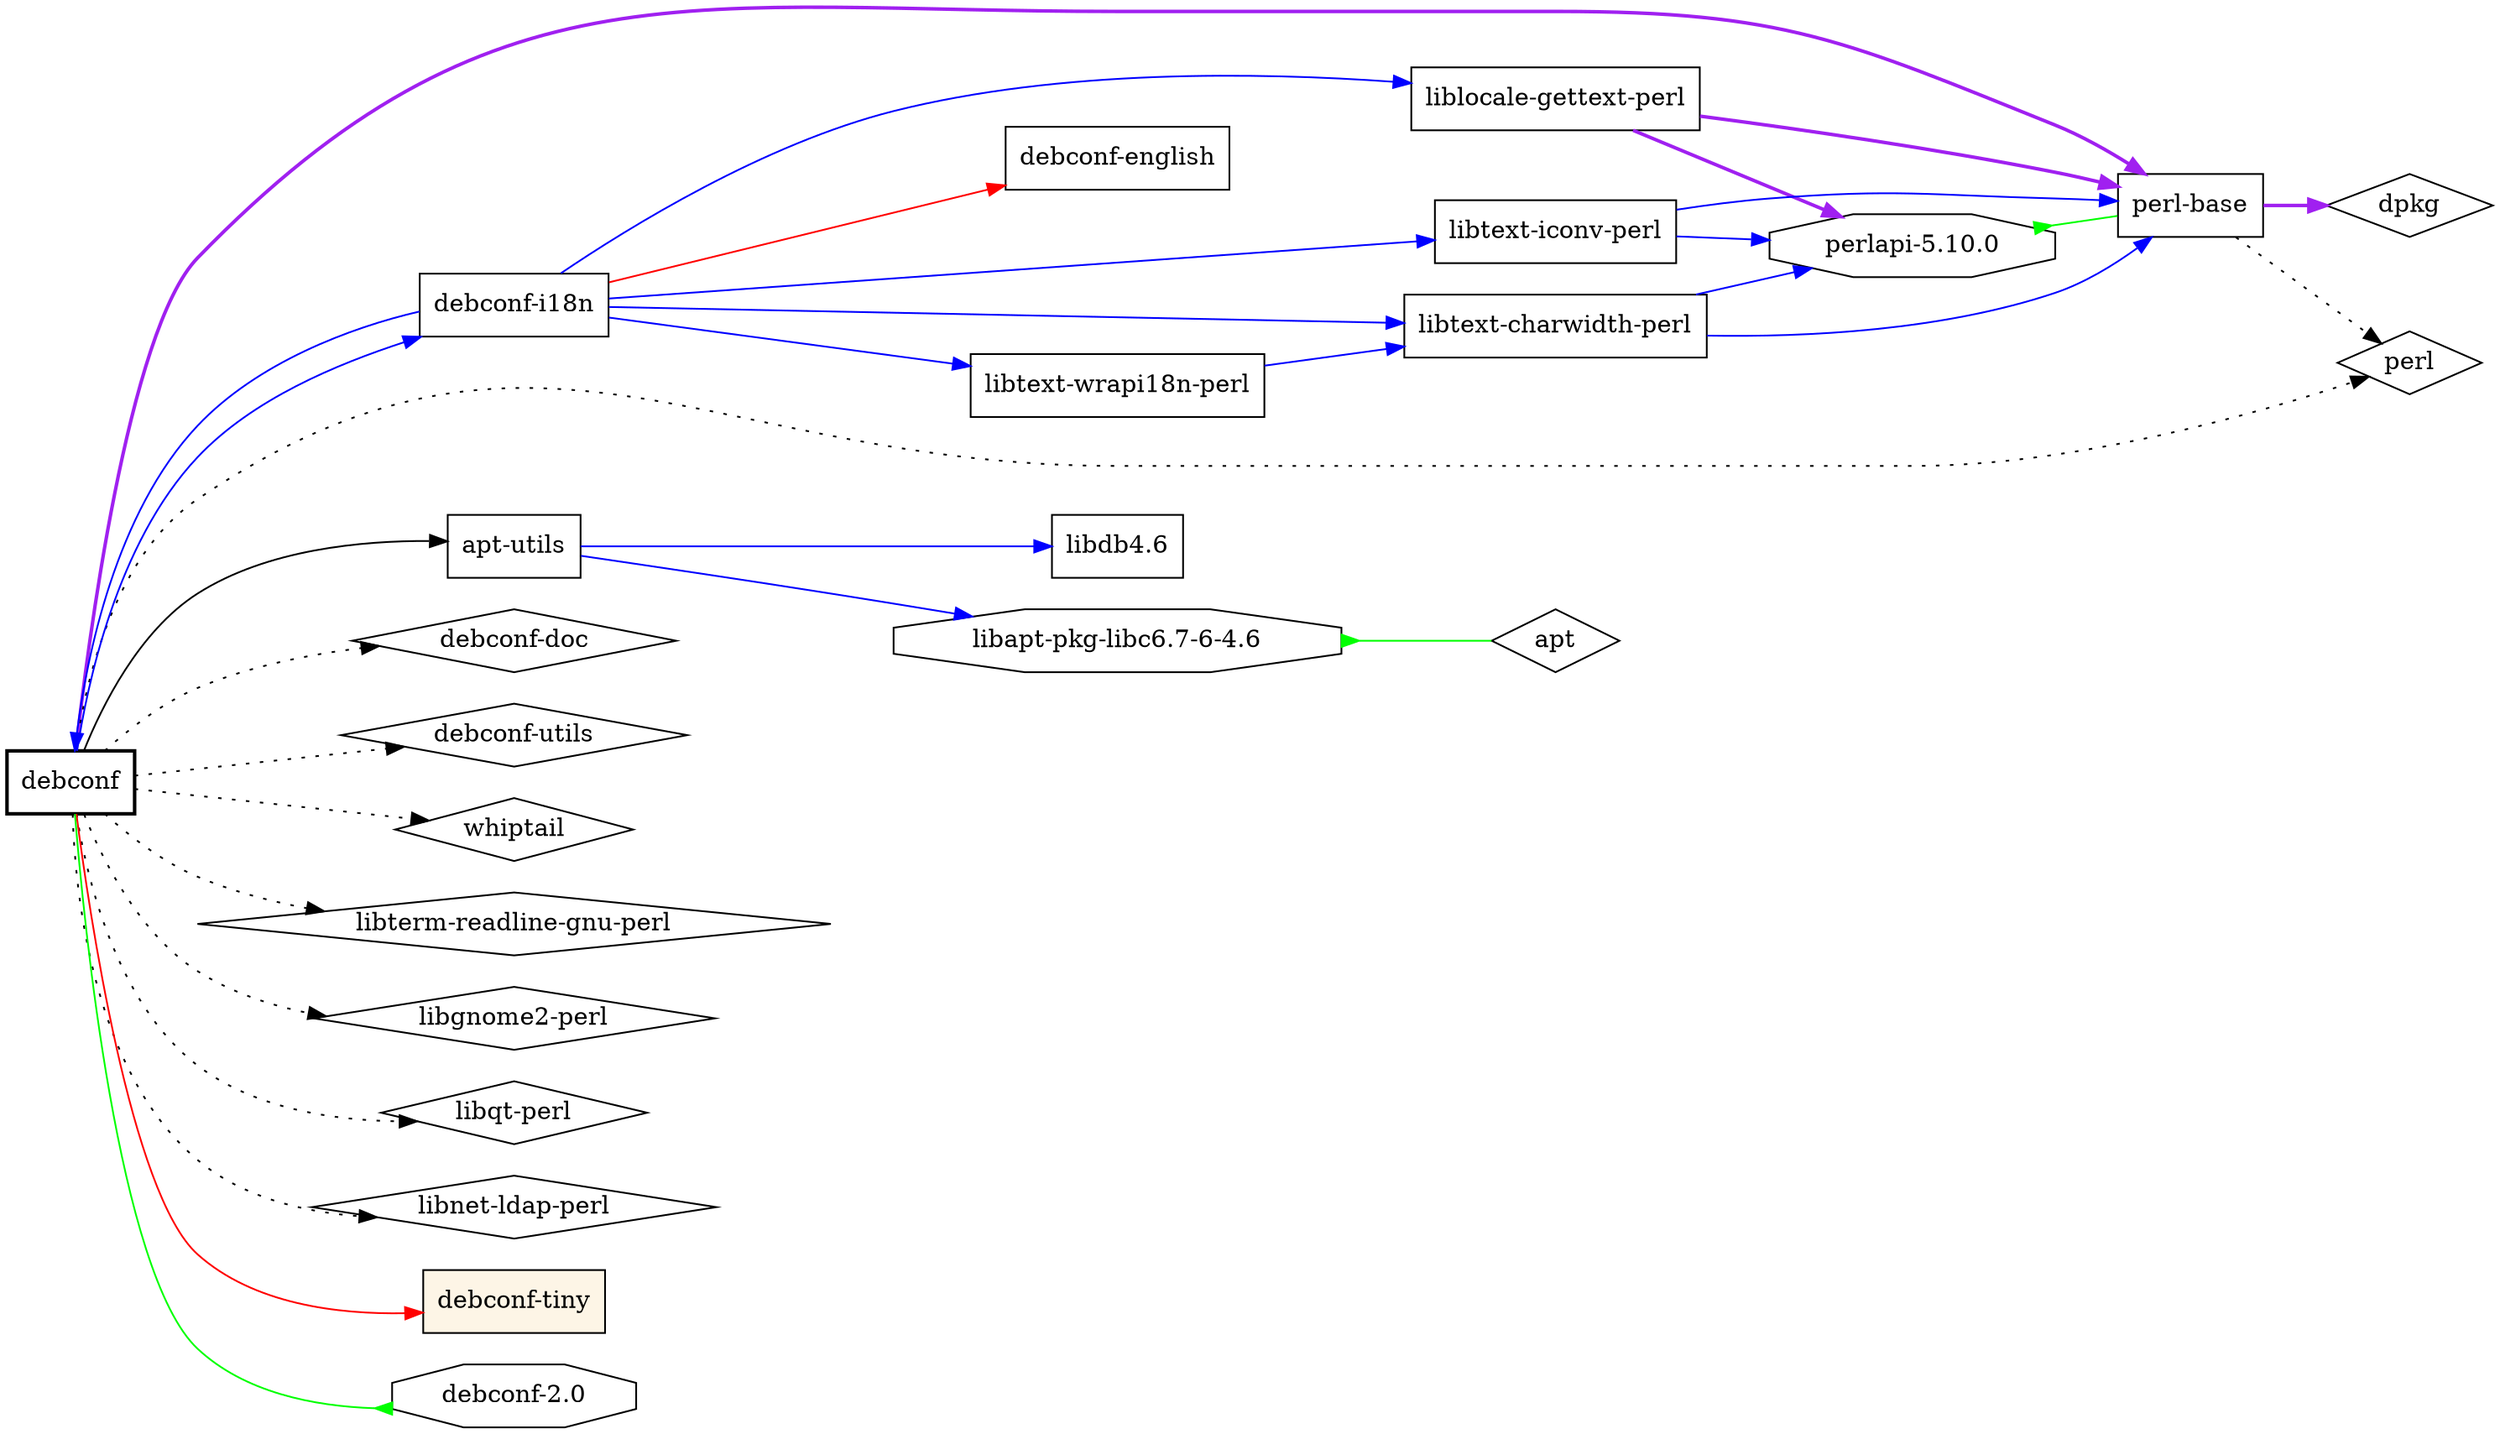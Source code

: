 digraph "debconf" {
	rankdir=LR;
	node [shape=box];
	"debconf" -> "perl-base" [color=purple,style=bold];
	"perl-base" -> "dpkg" [color=purple,style=bold];
	"perl-base" -> "perl" [style=dotted];
	"debconf" -> "debconf-i18n" [color=blue];
	"debconf-i18n" -> "debconf" [color=blue];
	"debconf-i18n" -> "liblocale-gettext-perl" [color=blue];
	"liblocale-gettext-perl" -> "perl-base" [color=purple,style=bold];
	"liblocale-gettext-perl" -> "perlapi-5.10.0" [color=purple,style=bold];
	"perlapi-5.10.0" -> "perl-base" [dir=back,arrowtail=inv,color=green];
	"perlapi-5.10.0" [shape=octagon];
	"debconf-i18n" -> "libtext-iconv-perl" [color=blue];
	"libtext-iconv-perl" -> "perl-base" [color=blue];
	"libtext-iconv-perl" -> "perlapi-5.10.0" [color=blue];
	"debconf-i18n" -> "libtext-wrapi18n-perl" [color=blue];
	"libtext-wrapi18n-perl" -> "libtext-charwidth-perl" [color=blue];
	"libtext-charwidth-perl" -> "perl-base" [color=blue];
	"libtext-charwidth-perl" -> "perlapi-5.10.0" [color=blue];
	"debconf-i18n" -> "libtext-charwidth-perl" [color=blue];
	"debconf-i18n" -> "debconf-english" [color=red];
	"debconf" -> "apt-utils";
	"apt-utils" -> "libapt-pkg-libc6.7-6-4.6" [color=blue];
	"libapt-pkg-libc6.7-6-4.6" -> "apt" [dir=back,arrowtail=inv,color=green];
	"libapt-pkg-libc6.7-6-4.6" [shape=octagon];
	"apt-utils" -> "libdb4.6" [color=blue];
	"debconf" -> "debconf-doc" [style=dotted];
	"debconf" -> "debconf-utils" [style=dotted];
	"debconf" -> "whiptail" [style=dotted];
	"debconf" -> "libterm-readline-gnu-perl" [style=dotted];
	"debconf" -> "libgnome2-perl" [style=dotted];
	"debconf" -> "libqt-perl" [style=dotted];
	"debconf" -> "libnet-ldap-perl" [style=dotted];
	"debconf" -> "perl" [style=dotted];
	"debconf" -> "debconf-tiny" [color=red];
	"debconf" -> "debconf-2.0" [arrowhead=inv,color=green];
	"debconf-2.0" [shape=octagon];
	"debconf" [style="setlinewidth(2)"]
	"debconf-tiny" [style=filled,fillcolor=oldlace];
	"dpkg" [shape=diamond];
	"perl" [shape=diamond];
	"apt" [shape=diamond];
	"debconf-doc" [shape=diamond];
	"debconf-utils" [shape=diamond];
	"whiptail" [shape=diamond];
	"libterm-readline-gnu-perl" [shape=diamond];
	"libgnome2-perl" [shape=diamond];
	"libqt-perl" [shape=diamond];
	"libnet-ldap-perl" [shape=diamond];
}
// Excluded dependencies:
// libc6 libgcc1 libstdc++6
